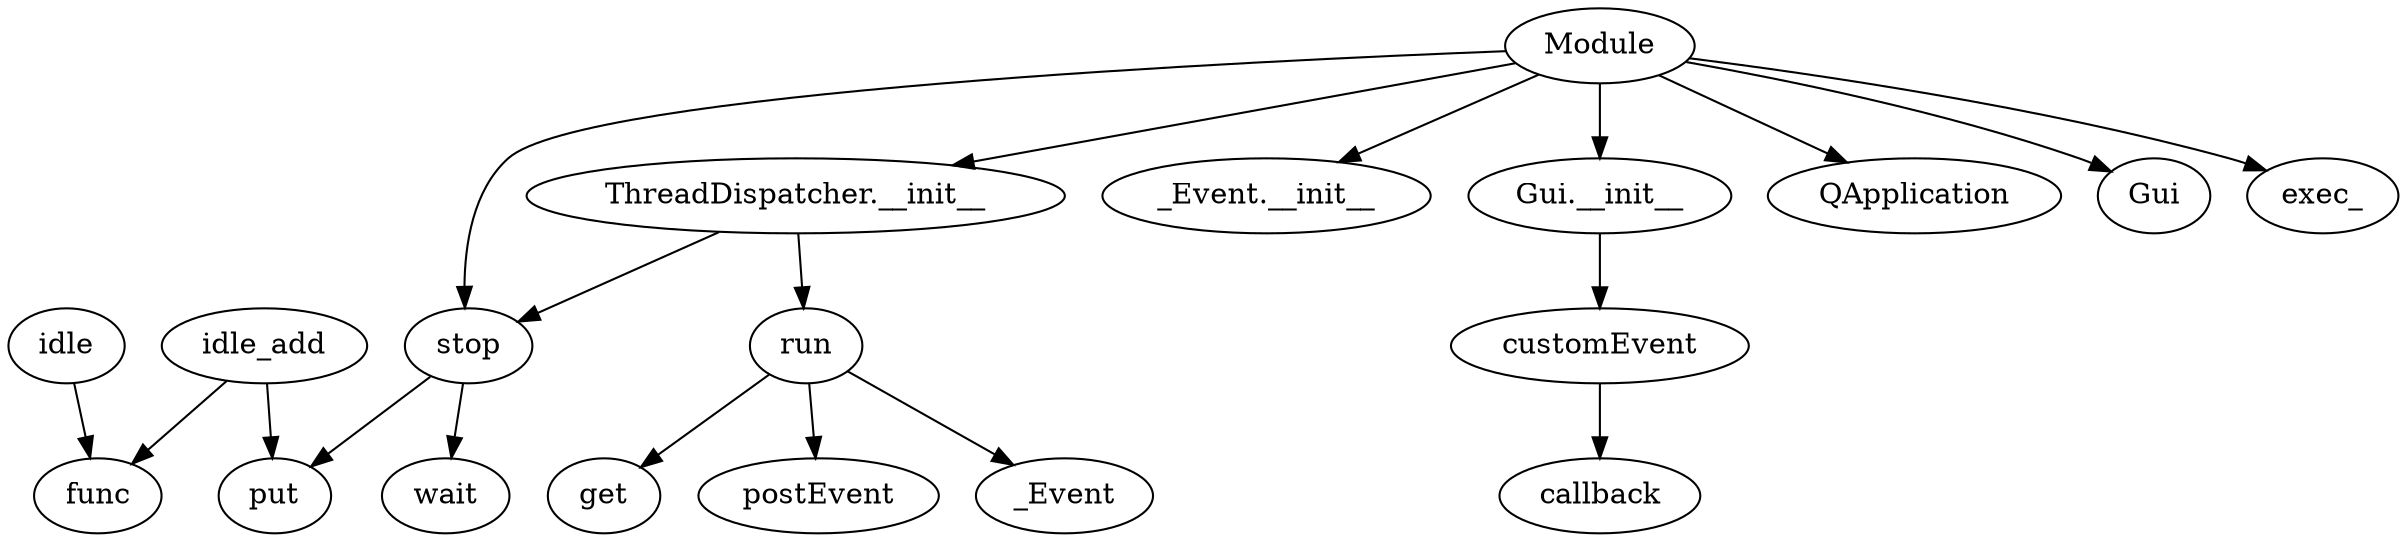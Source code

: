 strict digraph  {
idle;
func;
idle_add;
put;
run;
get;
postEvent;
_Event;
stop;
wait;
customEvent;
callback;
Module;
"ThreadDispatcher.__init__";
"_Event.__init__";
"Gui.__init__";
QApplication;
Gui;
exec_;
idle -> func;
idle_add -> func;
idle_add -> put;
run -> get;
run -> postEvent;
run -> _Event;
stop -> put;
stop -> wait;
customEvent -> callback;
Module -> "ThreadDispatcher.__init__";
Module -> "_Event.__init__";
Module -> "Gui.__init__";
Module -> QApplication;
Module -> Gui;
Module -> exec_;
Module -> stop;
"ThreadDispatcher.__init__" -> run;
"ThreadDispatcher.__init__" -> stop;
"Gui.__init__" -> customEvent;
}
